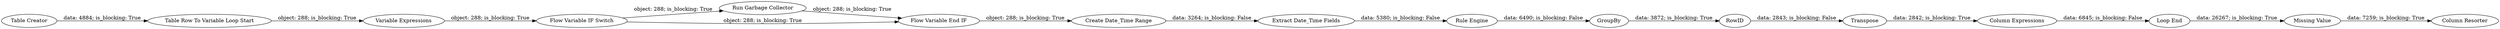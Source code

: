 digraph {
	"4839291929078281171_10" [label=Transpose]
	"4839291929078281171_14" [label="Missing Value"]
	"4839291929078281171_2" [label="Extract Date_Time Fields"]
	"4839291929078281171_12" [label="Loop End"]
	"4839291929078281171_6" [label="Table Row To Variable Loop Start"]
	"4839291929078281171_1" [label="Table Creator"]
	"4839291929078281171_7" [label="Rule Engine"]
	"4839291929078281171_4" [label="Create Date_Time Range"]
	"4839291929078281171_9" [label=RowID]
	"4839291929078281171_11" [label="Column Expressions"]
	"4839291929078281171_8" [label=GroupBy]
	"4839291929078281171_15" [label="Run Garbage Collector"]
	"4839291929078281171_16" [label="Flow Variable IF Switch"]
	"4839291929078281171_18" [label="Flow Variable End IF"]
	"4839291929078281171_17" [label="Variable Expressions"]
	"4839291929078281171_13" [label="Column Resorter"]
	"4839291929078281171_14" -> "4839291929078281171_13" [label="data: 7259; is_blocking: True"]
	"4839291929078281171_10" -> "4839291929078281171_11" [label="data: 2842; is_blocking: True"]
	"4839291929078281171_15" -> "4839291929078281171_18" [label="object: 288; is_blocking: True"]
	"4839291929078281171_4" -> "4839291929078281171_2" [label="data: 3264; is_blocking: False"]
	"4839291929078281171_17" -> "4839291929078281171_16" [label="object: 288; is_blocking: True"]
	"4839291929078281171_2" -> "4839291929078281171_7" [label="data: 5380; is_blocking: False"]
	"4839291929078281171_12" -> "4839291929078281171_14" [label="data: 26267; is_blocking: True"]
	"4839291929078281171_16" -> "4839291929078281171_18" [label="object: 288; is_blocking: True"]
	"4839291929078281171_8" -> "4839291929078281171_9" [label="data: 3872; is_blocking: True"]
	"4839291929078281171_9" -> "4839291929078281171_10" [label="data: 2843; is_blocking: False"]
	"4839291929078281171_7" -> "4839291929078281171_8" [label="data: 6490; is_blocking: False"]
	"4839291929078281171_1" -> "4839291929078281171_6" [label="data: 4884; is_blocking: True"]
	"4839291929078281171_18" -> "4839291929078281171_4" [label="object: 288; is_blocking: True"]
	"4839291929078281171_16" -> "4839291929078281171_15" [label="object: 288; is_blocking: True"]
	"4839291929078281171_11" -> "4839291929078281171_12" [label="data: 6845; is_blocking: False"]
	"4839291929078281171_6" -> "4839291929078281171_17" [label="object: 288; is_blocking: True"]
	rankdir=LR
}
